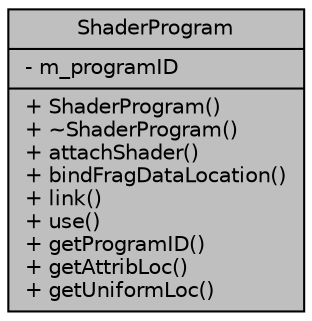 digraph "ShaderProgram"
{
  edge [fontname="Helvetica",fontsize="10",labelfontname="Helvetica",labelfontsize="10"];
  node [fontname="Helvetica",fontsize="10",shape=record];
  Node1 [label="{ShaderProgram\n|- m_programID\l|+ ShaderProgram()\l+ ~ShaderProgram()\l+ attachShader()\l+ bindFragDataLocation()\l+ link()\l+ use()\l+ getProgramID()\l+ getAttribLoc()\l+ getUniformLoc()\l}",height=0.2,width=0.4,color="black", fillcolor="grey75", style="filled" fontcolor="black"];
}

